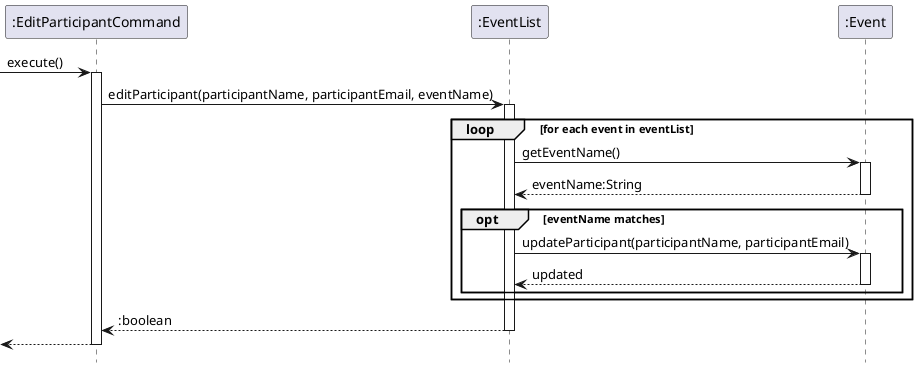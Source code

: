 @startuml
 hide footbox

 participant ":EditParticipantCommand" as editCommand
 participant ":EventList" as eventList
 participant ":Event" as event

 [-> editCommand : execute()
 activate editCommand

 editCommand -> eventList : editParticipant(participantName, participantEmail, eventName)
 activate eventList

 loop for each event in eventList
     eventList -> event : getEventName()
     activate event
     event --> eventList : eventName:String
     deactivate event

     opt eventName matches
         eventList -> event : updateParticipant(participantName, participantEmail)
         activate event
         event --> eventList : updated
         deactivate event
     end

end


return :boolean

return

@enduml